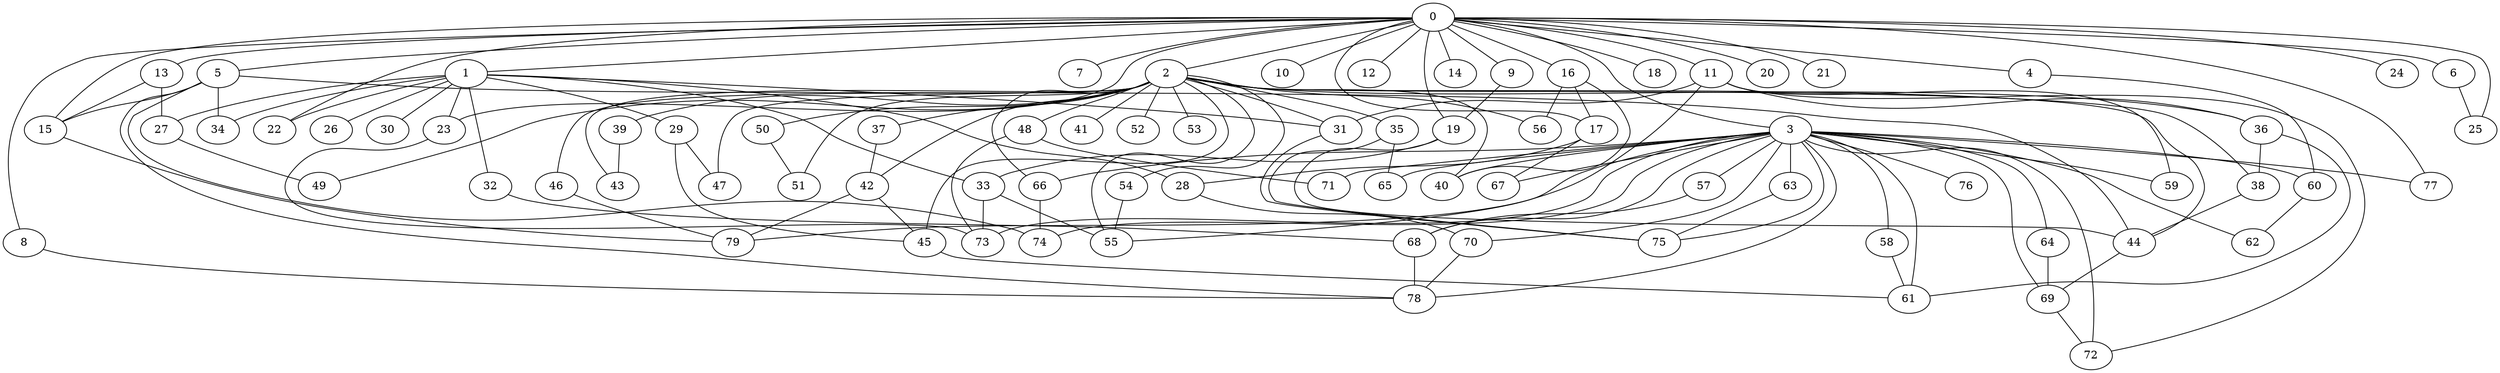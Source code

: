 
graph graphname {
    0 -- 1
0 -- 2
0 -- 3
0 -- 4
0 -- 5
0 -- 6
0 -- 7
0 -- 8
0 -- 9
0 -- 10
0 -- 11
0 -- 12
0 -- 13
0 -- 14
0 -- 15
0 -- 16
0 -- 17
0 -- 18
0 -- 19
0 -- 20
0 -- 21
0 -- 22
0 -- 23
0 -- 24
0 -- 25
0 -- 77
1 -- 32
1 -- 34
1 -- 33
1 -- 26
1 -- 27
1 -- 28
1 -- 29
1 -- 30
1 -- 31
1 -- 22
1 -- 23
2 -- 35
2 -- 36
2 -- 37
2 -- 38
2 -- 39
2 -- 40
2 -- 41
2 -- 42
2 -- 43
2 -- 44
2 -- 45
2 -- 46
2 -- 47
2 -- 48
2 -- 49
2 -- 50
2 -- 51
2 -- 52
2 -- 53
2 -- 54
2 -- 55
2 -- 56
2 -- 31
2 -- 66
3 -- 57
3 -- 58
3 -- 59
3 -- 60
3 -- 61
3 -- 62
3 -- 63
3 -- 64
3 -- 65
3 -- 66
3 -- 67
3 -- 68
3 -- 69
3 -- 70
3 -- 71
3 -- 72
3 -- 73
3 -- 74
3 -- 75
3 -- 76
3 -- 77
3 -- 78
3 -- 79
3 -- 40
4 -- 60
5 -- 44
5 -- 78
5 -- 15
5 -- 34
5 -- 74
6 -- 25
8 -- 78
9 -- 19
11 -- 72
11 -- 31
11 -- 55
11 -- 59
11 -- 36
13 -- 15
13 -- 27
15 -- 79
16 -- 17
16 -- 40
16 -- 56
17 -- 28
17 -- 67
19 -- 44
19 -- 33
23 -- 73
27 -- 49
28 -- 70
29 -- 47
29 -- 45
31 -- 75
32 -- 68
33 -- 55
33 -- 73
35 -- 65
35 -- 75
36 -- 61
36 -- 38
37 -- 42
38 -- 44
39 -- 43
42 -- 79
42 -- 45
44 -- 69
45 -- 61
46 -- 79
48 -- 73
48 -- 71
50 -- 51
54 -- 55
57 -- 68
58 -- 61
60 -- 62
63 -- 75
64 -- 69
66 -- 74
68 -- 78
69 -- 72
70 -- 78

}
